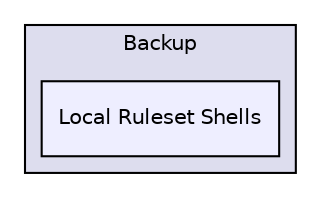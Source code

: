 digraph "Superwikia-Alpha-Codebase/Superwikia-Documentation-Library/Superwikia Documentation Library/Backup/Backup/Local Ruleset Shells" {
  compound=true
  node [ fontsize="10", fontname="Helvetica"];
  edge [ labelfontsize="10", labelfontname="Helvetica"];
  subgraph clusterdir_a63709fc6b70a829731e67ac604269a8 {
    graph [ bgcolor="#ddddee", pencolor="black", label="Backup" fontname="Helvetica", fontsize="10", URL="dir_a63709fc6b70a829731e67ac604269a8.html"]
  dir_765cf5d183ea7eab9464b40632be7016 [shape=box, label="Local Ruleset Shells", style="filled", fillcolor="#eeeeff", pencolor="black", URL="dir_765cf5d183ea7eab9464b40632be7016.html"];
  }
}
